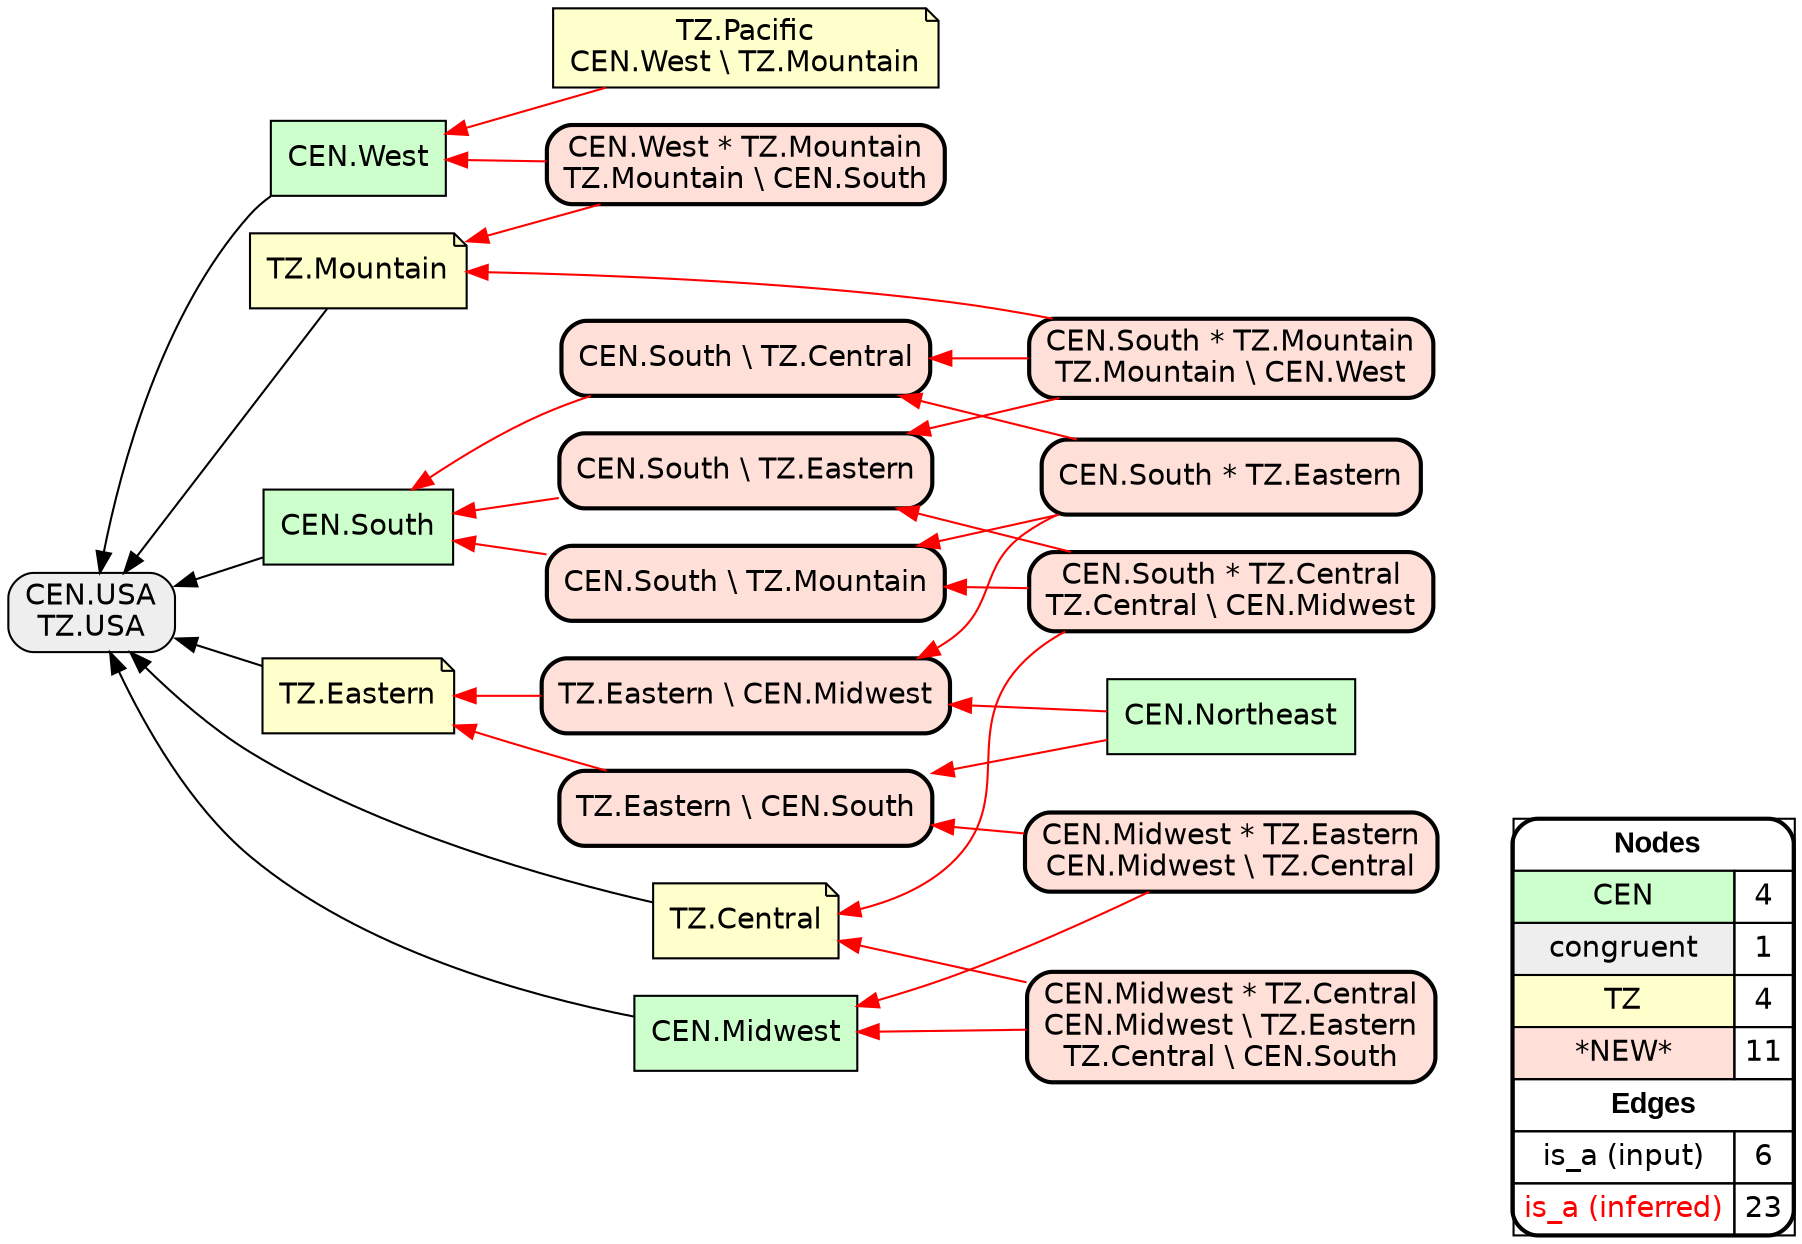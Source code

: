 digraph{
rankdir=RL
node[shape=box style=filled fillcolor="#CCFFCC" fontname="helvetica"] 
"CEN.Midwest"
"CEN.West"
"CEN.Northeast"
"CEN.South"
node[shape=box style="filled,rounded" fillcolor="#EEEEEE" fontname="helvetica"] 
"CEN.USA\nTZ.USA"
node[shape=note style=filled fillcolor="#FFFFCC" fontname="helvetica"] 
"TZ.Eastern"
"TZ.Central"
"TZ.Mountain"
"TZ.Pacific\nCEN.West \\ TZ.Mountain"
node[shape=box style="filled,rounded,bold" fillcolor="#FFE0D8" fontname="helvetica"] 
"CEN.Midwest * TZ.Eastern\nCEN.Midwest \\ TZ.Central"
"CEN.South * TZ.Mountain\nTZ.Mountain \\ CEN.West"
"CEN.South \\ TZ.Mountain"
"CEN.South \\ TZ.Central"
"CEN.South * TZ.Eastern"
"CEN.Midwest * TZ.Central\nCEN.Midwest \\ TZ.Eastern\nTZ.Central \\ CEN.South"
"CEN.South \\ TZ.Eastern"
"TZ.Eastern \\ CEN.Midwest"
"TZ.Eastern \\ CEN.South"
"CEN.South * TZ.Central\nTZ.Central \\ CEN.Midwest"
"CEN.West * TZ.Mountain\nTZ.Mountain \\ CEN.South"
edge[arrowhead=normal style=dotted color="#000000" constraint=true penwidth=1]
edge[arrowhead=normal style=solid color="#000000" constraint=true penwidth=1]
"CEN.South" -> "CEN.USA\nTZ.USA"
"TZ.Central" -> "CEN.USA\nTZ.USA"
"TZ.Mountain" -> "CEN.USA\nTZ.USA"
"CEN.Midwest" -> "CEN.USA\nTZ.USA"
"TZ.Eastern" -> "CEN.USA\nTZ.USA"
"CEN.West" -> "CEN.USA\nTZ.USA"
edge[arrowhead=normal style=solid color="#FF0000" constraint=true penwidth=1]
"CEN.Midwest * TZ.Eastern\nCEN.Midwest \\ TZ.Central" -> "TZ.Eastern \\ CEN.South"
"CEN.West * TZ.Mountain\nTZ.Mountain \\ CEN.South" -> "TZ.Mountain"
"CEN.South * TZ.Eastern" -> "TZ.Eastern \\ CEN.Midwest"
"CEN.South * TZ.Central\nTZ.Central \\ CEN.Midwest" -> "CEN.South \\ TZ.Mountain"
"CEN.Midwest * TZ.Central\nCEN.Midwest \\ TZ.Eastern\nTZ.Central \\ CEN.South" -> "CEN.Midwest"
"CEN.Northeast" -> "TZ.Eastern \\ CEN.South"
"CEN.South * TZ.Central\nTZ.Central \\ CEN.Midwest" -> "TZ.Central"
"CEN.South * TZ.Eastern" -> "CEN.South \\ TZ.Central"
"CEN.Midwest * TZ.Eastern\nCEN.Midwest \\ TZ.Central" -> "CEN.Midwest"
"CEN.Northeast" -> "TZ.Eastern \\ CEN.Midwest"
"CEN.South \\ TZ.Mountain" -> "CEN.South"
"CEN.South * TZ.Eastern" -> "CEN.South \\ TZ.Mountain"
"CEN.South \\ TZ.Central" -> "CEN.South"
"CEN.South * TZ.Central\nTZ.Central \\ CEN.Midwest" -> "CEN.South \\ TZ.Eastern"
"CEN.South * TZ.Mountain\nTZ.Mountain \\ CEN.West" -> "TZ.Mountain"
"TZ.Pacific\nCEN.West \\ TZ.Mountain" -> "CEN.West"
"TZ.Eastern \\ CEN.South" -> "TZ.Eastern"
"TZ.Eastern \\ CEN.Midwest" -> "TZ.Eastern"
"CEN.West * TZ.Mountain\nTZ.Mountain \\ CEN.South" -> "CEN.West"
"CEN.South \\ TZ.Eastern" -> "CEN.South"
"CEN.South * TZ.Mountain\nTZ.Mountain \\ CEN.West" -> "CEN.South \\ TZ.Eastern"
"CEN.South * TZ.Mountain\nTZ.Mountain \\ CEN.West" -> "CEN.South \\ TZ.Central"
"CEN.Midwest * TZ.Central\nCEN.Midwest \\ TZ.Eastern\nTZ.Central \\ CEN.South" -> "TZ.Central"
node[shape=box] 
{rank=source Legend [fillcolor= white margin=0 label=< 
 <TABLE BORDER="0" CELLBORDER="1" CELLSPACING="0" CELLPADDING="4"> 
<TR> <TD COLSPAN="2"><font face="Arial Black"> Nodes</font></TD> </TR> 
<TR> 
 <TD bgcolor="#CCFFCC" fontname="helvetica">CEN</TD> 
 <TD>4</TD> 
 </TR> 
<TR> 
 <TD bgcolor="#EEEEEE" fontname="helvetica">congruent</TD> 
 <TD>1</TD> 
 </TR> 
<TR> 
 <TD bgcolor="#FFFFCC" fontname="helvetica">TZ</TD> 
 <TD>4</TD> 
 </TR> 
<TR> 
 <TD bgcolor="#FFE0D8" fontname="helvetica">*NEW*</TD> 
 <TD>11</TD> 
 </TR> 
<TR> <TD COLSPAN="2"><font face = "Arial Black"> Edges </font></TD> </TR> 
<TR> 
 <TD><font color ="#000000">is_a (input)</font></TD><TD>6</TD>
</TR>
<TR> 
 <TD><font color ="#FF0000">is_a (inferred)</font></TD><TD>23</TD>
</TR>
</TABLE> 
 >] } 
}